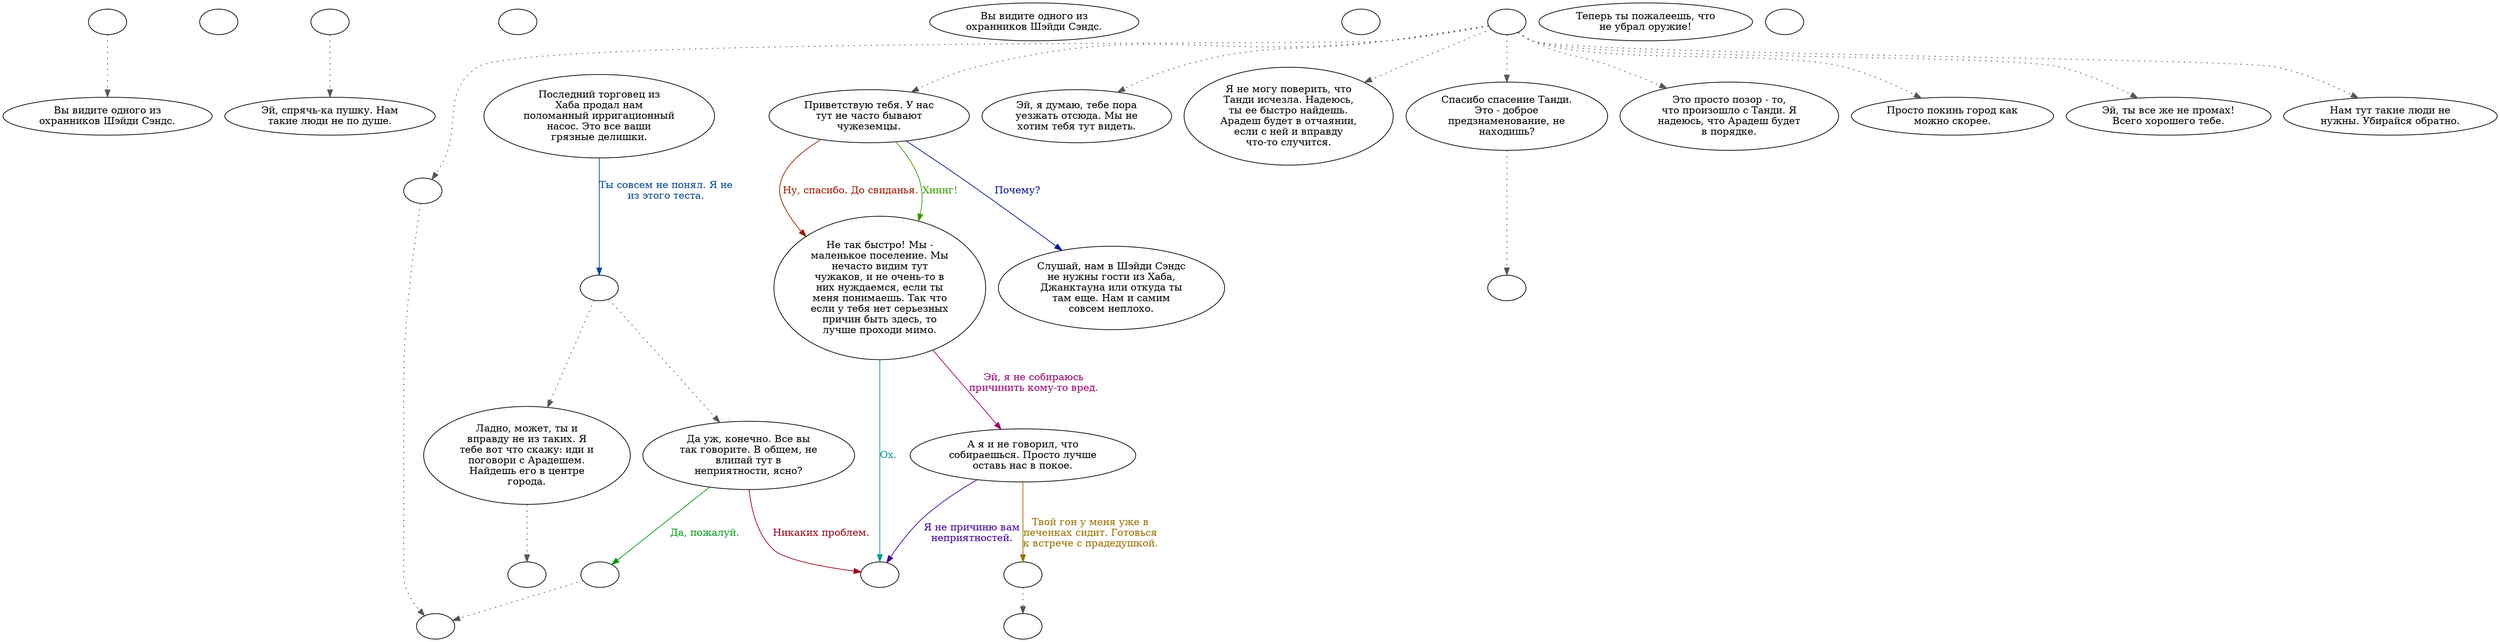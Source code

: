 digraph tguard {
  "start" [style=filled       fillcolor="#FFFFFF"       color="#000000"]
  "start" -> "description_p_proc" [style=dotted color="#555555"]
  "start" [label=""]
  "combat_p_proc" [style=filled       fillcolor="#FFFFFF"       color="#000000"]
  "combat_p_proc" [label=""]
  "critter_p_proc" [style=filled       fillcolor="#FFFFFF"       color="#000000"]
  "critter_p_proc" -> "guard11" [style=dotted color="#555555"]
  "critter_p_proc" [label=""]
  "description_p_proc" [style=filled       fillcolor="#FFFFFF"       color="#000000"]
  "description_p_proc" [label="Вы видите одного из\nохранников Шэйди Сэндс."]
  "destroy_p_proc" [style=filled       fillcolor="#FFFFFF"       color="#000000"]
  "destroy_p_proc" [label=""]
  "look_at_p_proc" [style=filled       fillcolor="#FFFFFF"       color="#000000"]
  "look_at_p_proc" [label="Вы видите одного из\nохранников Шэйди Сэндс."]
  "pickup_p_proc" [style=filled       fillcolor="#FFFFFF"       color="#000000"]
  "pickup_p_proc" [label=""]
  "talk_p_proc" [style=filled       fillcolor="#FFFFFF"       color="#000000"]
  "talk_p_proc" -> "get_reaction" [style=dotted color="#555555"]
  "talk_p_proc" -> "guard00" [style=dotted color="#555555"]
  "talk_p_proc" -> "guard01" [style=dotted color="#555555"]
  "talk_p_proc" -> "guard02" [style=dotted color="#555555"]
  "talk_p_proc" -> "guard03" [style=dotted color="#555555"]
  "talk_p_proc" -> "guard13" [style=dotted color="#555555"]
  "talk_p_proc" -> "guard12" [style=dotted color="#555555"]
  "talk_p_proc" -> "guard10" [style=dotted color="#555555"]
  "talk_p_proc" -> "guard04" [style=dotted color="#555555"]
  "talk_p_proc" [label=""]
  "timed_event_p_proc" [style=filled       fillcolor="#FFFFFF"       color="#000000"]
  "timed_event_p_proc" [label="Теперь ты пожалеешь, что\nне убрал оружие!"]
  "map_enter_p_proc" [style=filled       fillcolor="#FFFFFF"       color="#000000"]
  "map_enter_p_proc" [label=""]
  "guard00" [style=filled       fillcolor="#FFFFFF"       color="#000000"]
  "guard00" [label="Эй, я думаю, тебе пора\nуезжать отсюда. Мы не\nхотим тебя тут видеть."]
  "guard01" [style=filled       fillcolor="#FFFFFF"       color="#000000"]
  "guard01" [label="Я не могу поверить, что\nТанди исчезла. Надеюсь,\nты ее быстро найдешь.\nАрадеш будет в отчаянии,\nесли с ней и вправду\nчто-то случится."]
  "guard02" [style=filled       fillcolor="#FFFFFF"       color="#000000"]
  "guard02" -> "TopReact" [style=dotted color="#555555"]
  "guard02" [label="Спасибо спасение Танди.\nЭто - доброе\nпредзнаменование, не\nнаходишь?"]
  "guard03" [style=filled       fillcolor="#FFFFFF"       color="#000000"]
  "guard03" [label="Это просто позор - то,\nчто произошло с Танди. Я\nнадеюсь, что Арадеш будет\nв порядке."]
  "guard04" [style=filled       fillcolor="#FFFFFF"       color="#000000"]
  "guard04" [label="Приветствую тебя. У нас\nтут не часто бывают\nчужеземцы."]
  "guard04" -> "guard05" [label="Ну, спасибо. До свиданья." color="#991B00" fontcolor="#991B00"]
  "guard04" -> "guard07" [label="Почему?" color="#001199" fontcolor="#001199"]
  "guard04" -> "guard05" [label="Хнннг!" color="#3E9900" fontcolor="#3E9900"]
  "guard05" [style=filled       fillcolor="#FFFFFF"       color="#000000"]
  "guard05" [label="Не так быстро! Мы -\nмаленькое поселение. Мы\nнечасто видим тут\nчужаков, и не очень-то в\nних нуждаемся, если ты\nменя понимаешь. Так что\nесли у тебя нет серьезных\nпричин быть здесь, то\nлучше проходи мимо."]
  "guard05" -> "guard06" [label="Эй, я не собираюсь\nпричинить кому-то вред." color="#99006A" fontcolor="#99006A"]
  "guard05" -> "guardend" [label="Ох." color="#009799" fontcolor="#009799"]
  "guard06" [style=filled       fillcolor="#FFFFFF"       color="#000000"]
  "guard06" [label="А я и не говорил, что\nсобираешься. Просто лучше\nоставь нас в покое."]
  "guard06" -> "guard06a" [label="Твой гон у меня уже в\nпеченках сидит. Готовься\nк встрече с прадедушкой." color="#996E00" fontcolor="#996E00"]
  "guard06" -> "guardend" [label="Я не причиню вам\nнеприятностей." color="#420099" fontcolor="#420099"]
  "guard07" [style=filled       fillcolor="#FFFFFF"       color="#000000"]
  "guard07" [label="Слушай, нам в Шэйди Сэндс\nне нужны гости из Хаба,\nДжанктауна или откуда ты\nтам еще. Нам и самим\nсовсем неплохо."]
  "guard08" [style=filled       fillcolor="#FFFFFF"       color="#000000"]
  "guard08" [label="Да уж, конечно. Все вы\nтак говорите. В общем, не\nвлипай тут в\nнеприятности, ясно?"]
  "guard08" -> "DownReact" [label="Да, пожалуй." color="#009915" fontcolor="#009915"]
  "guard08" -> "guardend" [label="Никаких проблем." color="#990018" fontcolor="#990018"]
  "guard09" [style=filled       fillcolor="#FFFFFF"       color="#000000"]
  "guard09" -> "Goodbyes" [style=dotted color="#555555"]
  "guard09" [label="Ладно, может, ты и\nвправду не из таких. Я\nтебе вот что скажу: иди и\nпоговори с Арадешем.\nНайдешь его в центре\nгорода."]
  "guard10" [style=filled       fillcolor="#FFFFFF"       color="#000000"]
  "guard10" [label="Нам тут такие люди не\nнужны. Убирайся обратно."]
  "guard11" [style=filled       fillcolor="#FFFFFF"       color="#000000"]
  "guard11" [label="Эй, спрячь-ка пушку. Нам\nтакие люди не по душе."]
  "guard12" [style=filled       fillcolor="#FFFFFF"       color="#000000"]
  "guard12" [label="Эй, ты все же не промах!\nВсего хорошего тебе."]
  "guard13" [style=filled       fillcolor="#FFFFFF"       color="#000000"]
  "guard13" [label="Просто покинь город как\nможно скорее."]
  "guard06a" [style=filled       fillcolor="#FFFFFF"       color="#000000"]
  "guard06a" -> "BottomReact" [style=dotted color="#555555"]
  "guard06a" [label=""]
  "guard07a" [style=filled       fillcolor="#FFFFFF"       color="#000000"]
  "guard07a" -> "guard09" [style=dotted color="#555555"]
  "guard07a" -> "guard08" [style=dotted color="#555555"]
  "guard07a" [label=""]
  "guard07_1" [style=filled       fillcolor="#FFFFFF"       color="#000000"]
  "guard07_1" [label="Последний торговец из\nХаба продал нам\nполоманный ирригационный\nнасос. Это все ваши\nгрязные делишки."]
  "guard07_1" -> "guard07a" [label="Ты совсем не понял. Я не\nиз этого теста." color="#004499" fontcolor="#004499"]
  "guardend" [style=filled       fillcolor="#FFFFFF"       color="#000000"]
  "guardend" [label=""]
  "get_reaction" [style=filled       fillcolor="#FFFFFF"       color="#000000"]
  "get_reaction" -> "ReactToLevel" [style=dotted color="#555555"]
  "get_reaction" [label=""]
  "ReactToLevel" [style=filled       fillcolor="#FFFFFF"       color="#000000"]
  "ReactToLevel" [label=""]
  "DownReact" [style=filled       fillcolor="#FFFFFF"       color="#000000"]
  "DownReact" -> "ReactToLevel" [style=dotted color="#555555"]
  "DownReact" [label=""]
  "BottomReact" [style=filled       fillcolor="#FFFFFF"       color="#000000"]
  "BottomReact" [label=""]
  "TopReact" [style=filled       fillcolor="#FFFFFF"       color="#000000"]
  "TopReact" [label=""]
  "Goodbyes" [style=filled       fillcolor="#FFFFFF"       color="#000000"]
  "Goodbyes" [label=""]
}